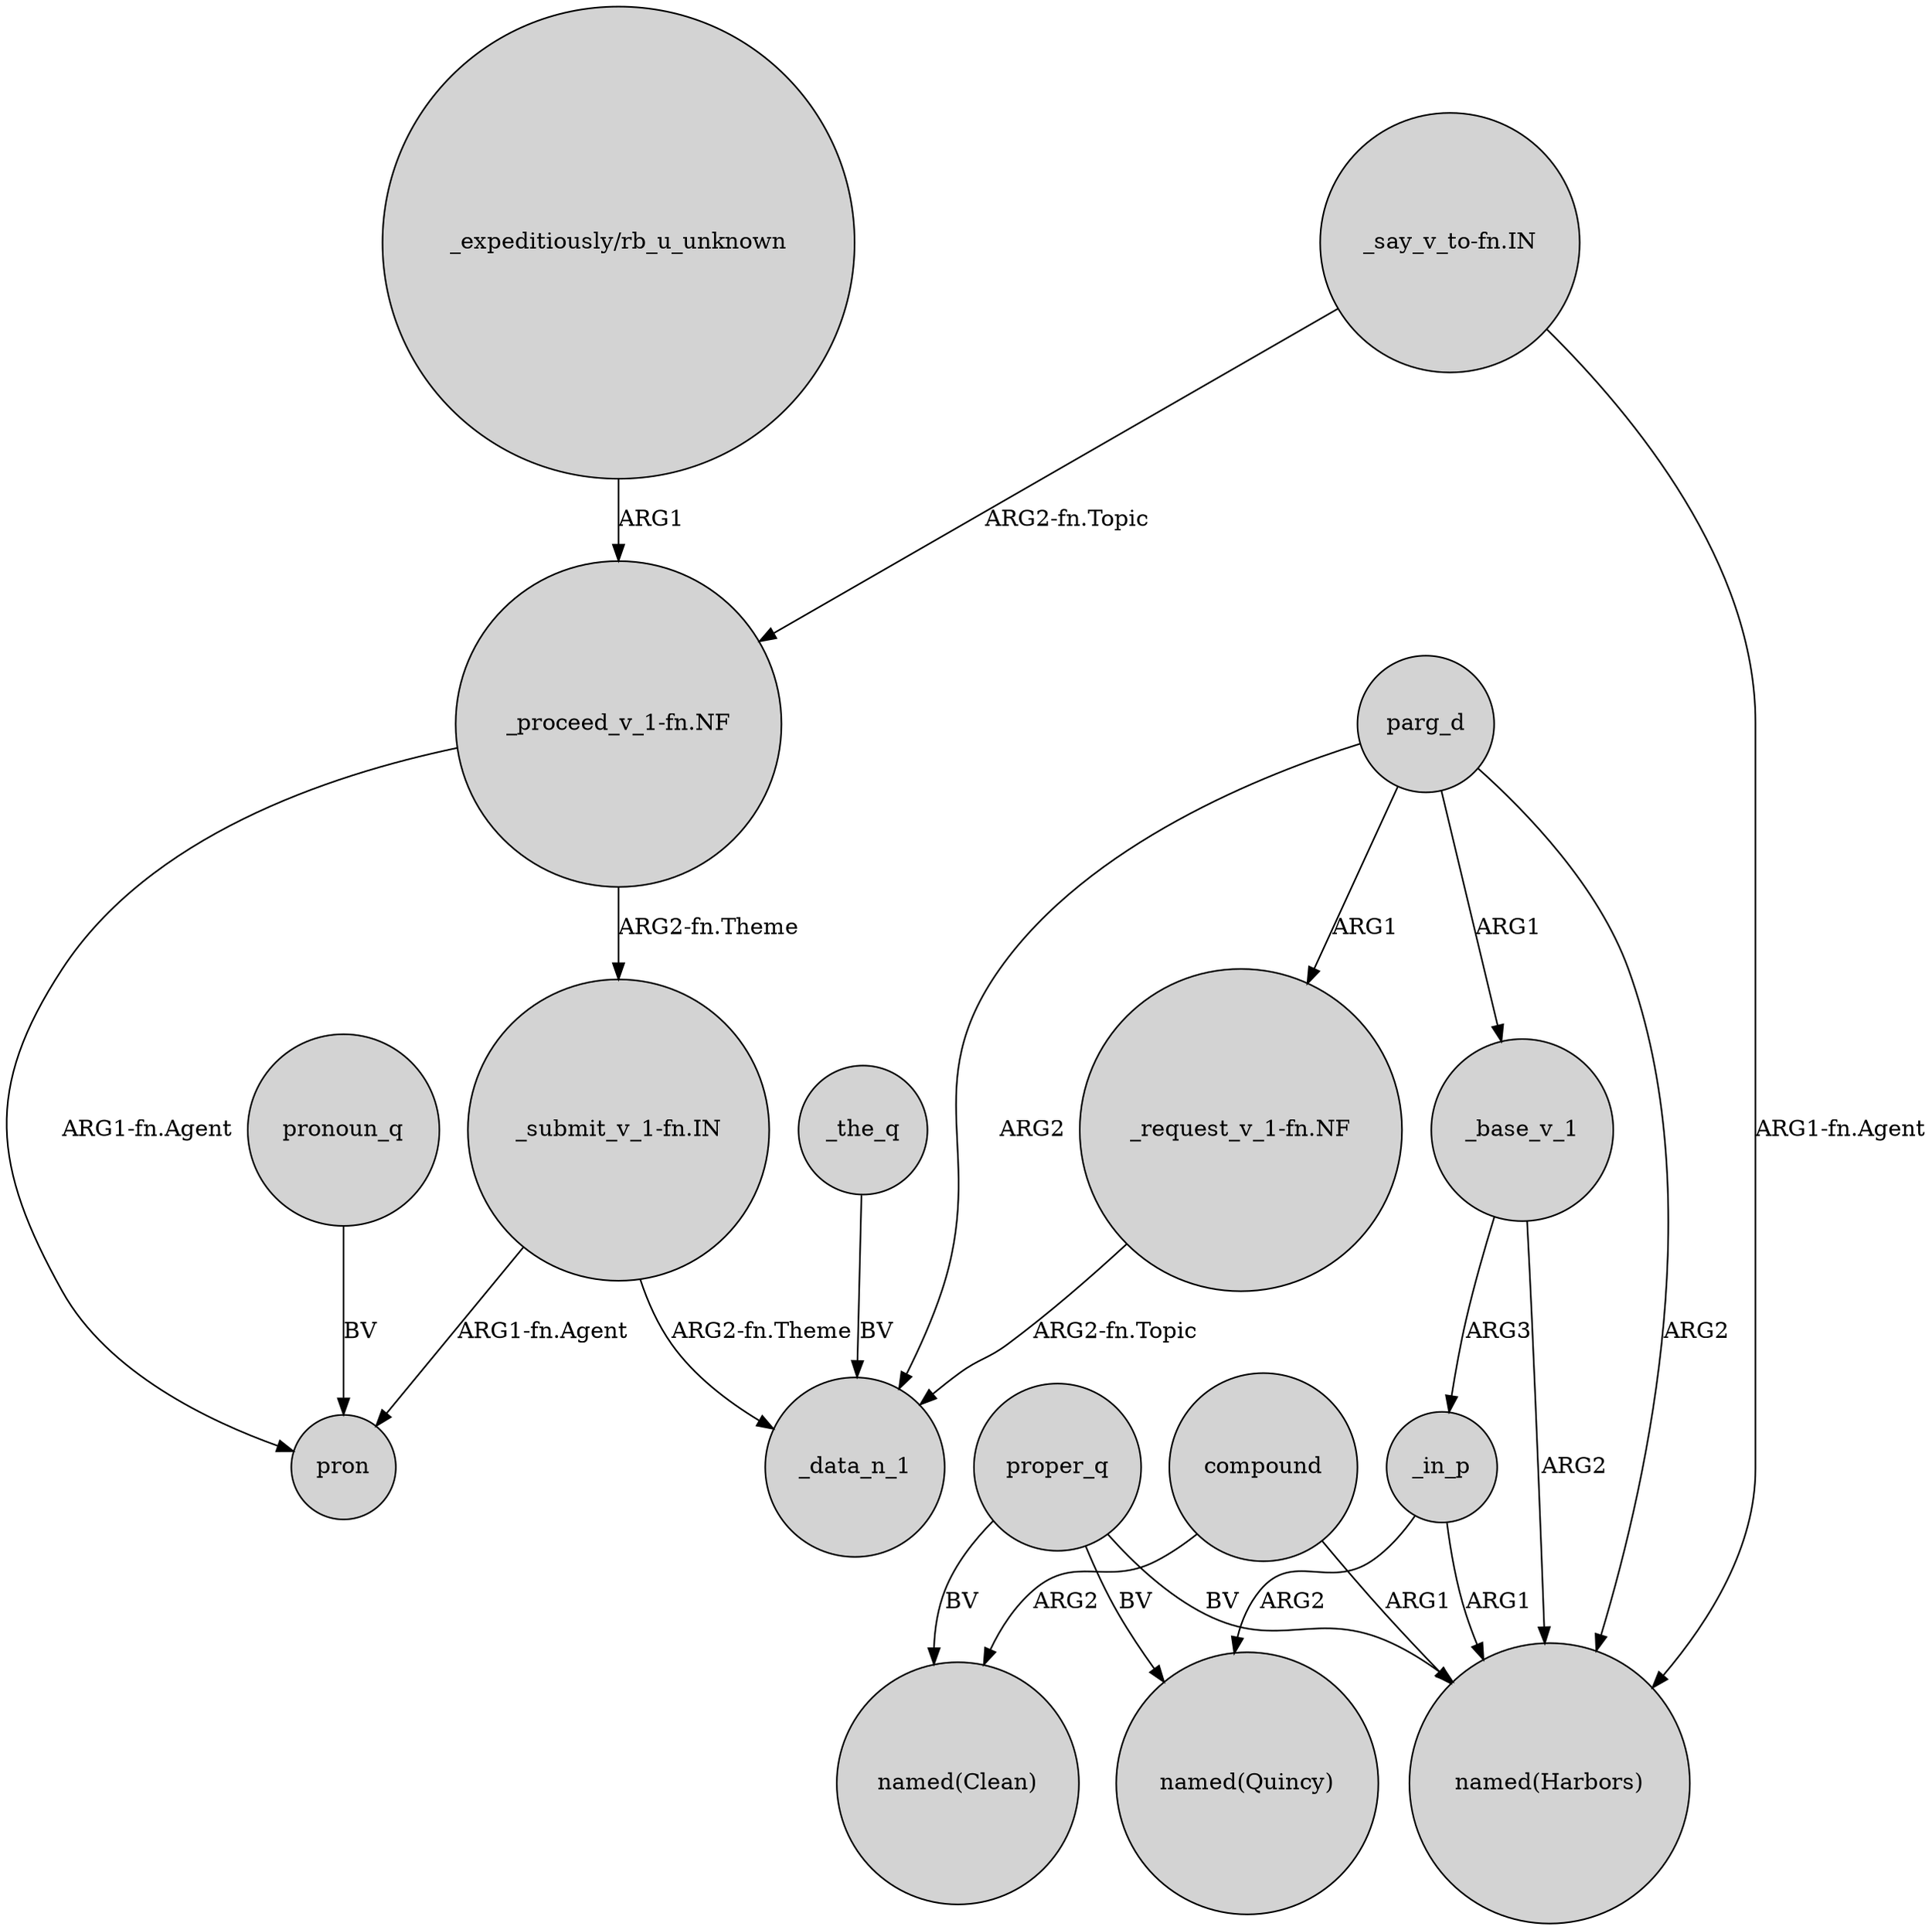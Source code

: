 digraph {
	node [shape=circle style=filled]
	proper_q -> "named(Harbors)" [label=BV]
	"_say_v_to-fn.IN" -> "_proceed_v_1-fn.NF" [label="ARG2-fn.Topic"]
	parg_d -> "_request_v_1-fn.NF" [label=ARG1]
	compound -> "named(Clean)" [label=ARG2]
	_the_q -> _data_n_1 [label=BV]
	"_submit_v_1-fn.IN" -> pron [label="ARG1-fn.Agent"]
	compound -> "named(Harbors)" [label=ARG1]
	_in_p -> "named(Quincy)" [label=ARG2]
	proper_q -> "named(Clean)" [label=BV]
	pronoun_q -> pron [label=BV]
	"_say_v_to-fn.IN" -> "named(Harbors)" [label="ARG1-fn.Agent"]
	_base_v_1 -> _in_p [label=ARG3]
	"_proceed_v_1-fn.NF" -> "_submit_v_1-fn.IN" [label="ARG2-fn.Theme"]
	parg_d -> _data_n_1 [label=ARG2]
	parg_d -> "named(Harbors)" [label=ARG2]
	parg_d -> _base_v_1 [label=ARG1]
	"_proceed_v_1-fn.NF" -> pron [label="ARG1-fn.Agent"]
	"_submit_v_1-fn.IN" -> _data_n_1 [label="ARG2-fn.Theme"]
	"_expeditiously/rb_u_unknown" -> "_proceed_v_1-fn.NF" [label=ARG1]
	"_request_v_1-fn.NF" -> _data_n_1 [label="ARG2-fn.Topic"]
	_base_v_1 -> "named(Harbors)" [label=ARG2]
	proper_q -> "named(Quincy)" [label=BV]
	_in_p -> "named(Harbors)" [label=ARG1]
}
